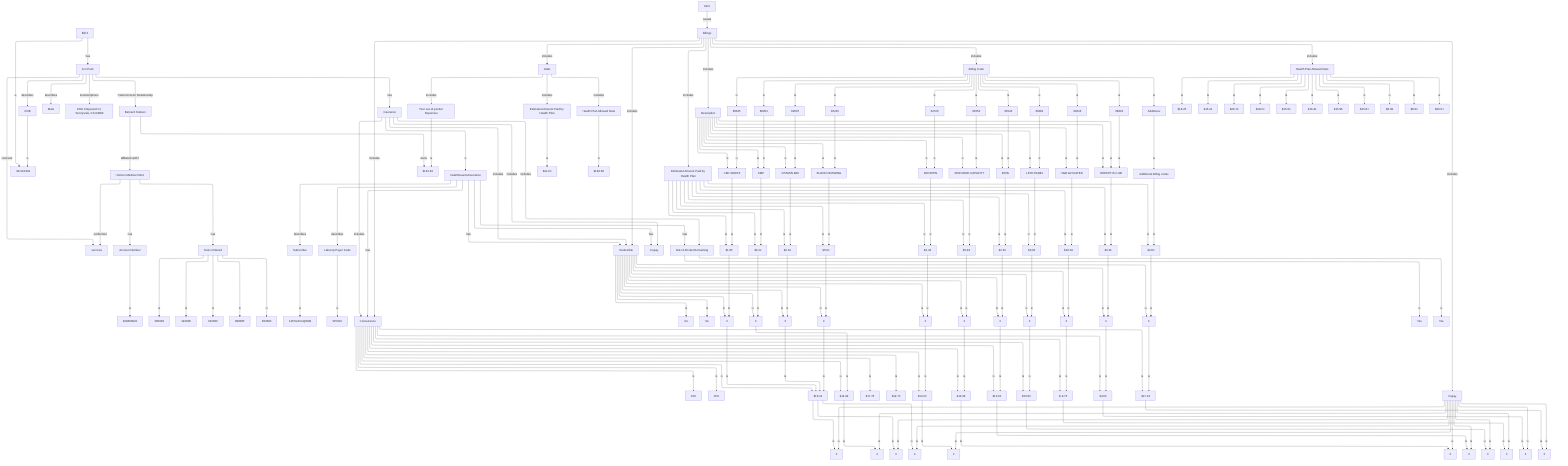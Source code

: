 ---
config:
  layout: elk
---
flowchart TD
    Bill["Bill 3"] -- is --> Date["04/11/1991"]
    Bill -- has --> Patient["Jon Peck"]
    Patient -- describes --> DOB["DOB"] & Gender["Male"]
    DOB -- is --> Date
    Patient -- location/phone --> Address["1591 Claywood Ct, Sunnyvale, CA 94089"]
    Patient -- recieved --> services["services"]
    Clinic["Horizon Medical Clinic"] -- performed --> services
    Clinic -- has --> Account["Account Number"] & Tests["Tests Ordered"]
    Account -- is --> AccountValue["938460822"]
    Patient -- "Patient-Doctor Relationship" --> Doctor["Bernard Hudson"]
    Doctor -- affiliated with? --> Clinic
    Doctor -- owns --> OFP_Amount["$143.64"]
    Tests -- is --> test1["005009"] & test2["322000"] & test3["001508"] & test4["998085"] & test5["004598"]
    Patient -- has --> Insurance["Insurance"]
    Insurance -- is --> HealthPlan["HealthGuard Assurance"]
    HealthPlan -- describes --> Subscriber["Subscriber"] & Labcorp["Labcorp Payer Code"]
    Subscriber -- is --> Sub_NO["JJAYG3mvQW99"]
    Labcorp -- is --> Labcorp_Code["SPHSC"]
    HealthPlan -- has --> Deductible["Deductible"] & Coinsurance["Coinsurance"] & Copay["Copay"] & OutPocket["Out-of-Pocket Remaining"]
    Deductible -- is --> No["No"] & DeductibleValue["No"] & D01["0"] & D02["0"] & D03["0"] & D04["0"] & D05["0"] & D06["0"] & D07["0"] & D08["0"] & D09["0"] & D010["0"] & D011["0"]
    Coinsurance -- is --> Percentage["15%"] & CoinsuranceValue["15%"] & C1["$16.41"] & C2["$14.99"] & C3["$17.76"] & C4["$12.70"] & C5["$13.20"] & C6["$10.46"] & C7["$13.03"] & C8["$15.00"] & C9["$-0.75"] & C10["$4.68"] & C11["$17.23"]
    OutPocket -- is --> Yes["Yes"] & OutPocketValue["Yes"]
    Insurance -- includes --> Deductible & Copay & Coinsurance & OutPocket
    clinic["clinic"] -- issued --> Billings["billings"]
    Totals["totals"] -- includes --> OFP["Your out-of-pocket Expenses"] & EST["Estimated Amount Paid by Health Plan"] & HAR["Health Plan Allowed Rate"]
    OFP -- is --> OFP_Amount
    EST -- is --> EST_Amount["$41.04"]
    HAR -- is --> HAR_Amount["$184.69"]
    Billings -- includes --> Totals & Billing_Code["Billing Code"] & Description["Description"] & AllowedRate["Health Plan Allowed Rate"] & Estimated["Estimated Amount Paid by Health Plan"] & Deductible & Coinsurance & Copay_amount["Copay"]
    Billing_Code -- is --> Billing_Code1["85025"] & Billing_Code2["80053"] & Billing_Code3["82607"] & Billing_Code4["36415"] & Billing_Code5["82728"] & Billing_Code6["83550"] & Billing_Code7["83540"] & Billing_Code8["80061"] & Billing_Code9["83036"] & Billing_Code10["86803"] & Billing_Code11["Additional"]
    Description -- is --> D1["CBC W/DIFF"] & D2["CMP"] & D3["VITAMIN B4H"] & D4["BLOOD DRAWING"] & D5["FERRITIN"] & D6["IRON BIND CAPACITY"] & D7["IRON"] & D8["LIPID PANEL"] & D9["HGB GLYCATED"] & D10["HEPATITIS C AB"] & D10
    AllowedRate -- is --> R1["$18.25"] & R2["$15.21"] & R3["$20.10"] & R4["$18.23"] & R5["$15.64"] & R6["$16.41"] & R7["$15.96"] & R8["$15.81"] & R9["$8.99"] & R10["$8.04"] & R11["$20.51"]
    Estimated -- is --> P1["$1.85"] & P2["$0.22"] & P3["$2.34"] & P4["$5.62"] & P5["$2.44"] & P6["$5.94"] & P7["$2.93"] & P8["$0.81"] & P9["$10.04"] & P10["$3.36"] & P11["$2.84"]
    Copay_amount -- is --> C01["0"] & C02["0"] & C03["0"] & C04["0"] & C05["0"] & C06["0"] & C07["0"] & C08["0"] & C09["0"] & C010["0"] & C011["0"]
    Billing_Code1 -- is --> D1
    D1 -- is --> P1
    P1 -- is --> D01
    D01 -- is --> C1
    C1 -- is --> C01 & C03 & C04
    Billing_Code2 -- is --> D2
    D2 -- is --> P2
    P2 -- is --> D02
    D02 -- is --> C2
    C2 -- is --> C02
    Billing_Code3 -- is --> D3
    D3 -- is --> P3
    P3 -- is --> D03
    D03 -- is --> C1
    Billing_Code4 -- is --> D4
    D4 -- is --> P4
    P4 -- is --> D04
    D04 -- is --> C1
    Billing_Code5 -- is --> D5
    D5 -- is --> P5
    P5 -- is --> D05
    D05 -- is --> C5
    C5 -- is --> C05
    Billing_Code6 -- is --> D6
    D6 -- is --> P6
    P6 -- is --> D06
    D06 -- is --> C6
    C6 -- is --> C06
    Billing_Code7 -- is --> D7
    D7 -- is --> P7
    P7 -- is --> D07
    D07 -- is --> C7
    C7 -- is --> C07
    Billing_Code8 -- is --> D8
    D8 -- is --> P8
    P8 -- is --> D08
    D08 -- is --> C8
    C8 -- is --> C08
    Billing_Code9 -- is --> D9
    D9 -- is --> P9
    P9 -- is --> D09
    D09 -- is --> C9
    C9 -- is --> C09
    Billing_Code10 -- is --> D10
    D10 -- is --> P10
    P10 -- is --> D010
    D010 -- is --> C10
    C10 -- is --> C010
    Billing_Code11 -- is --> D11["Additional billing codes"]
    D11 -- is --> P11
    P11 -- is --> D011
    D011 -- is --> C11
    C11 -- is --> C011